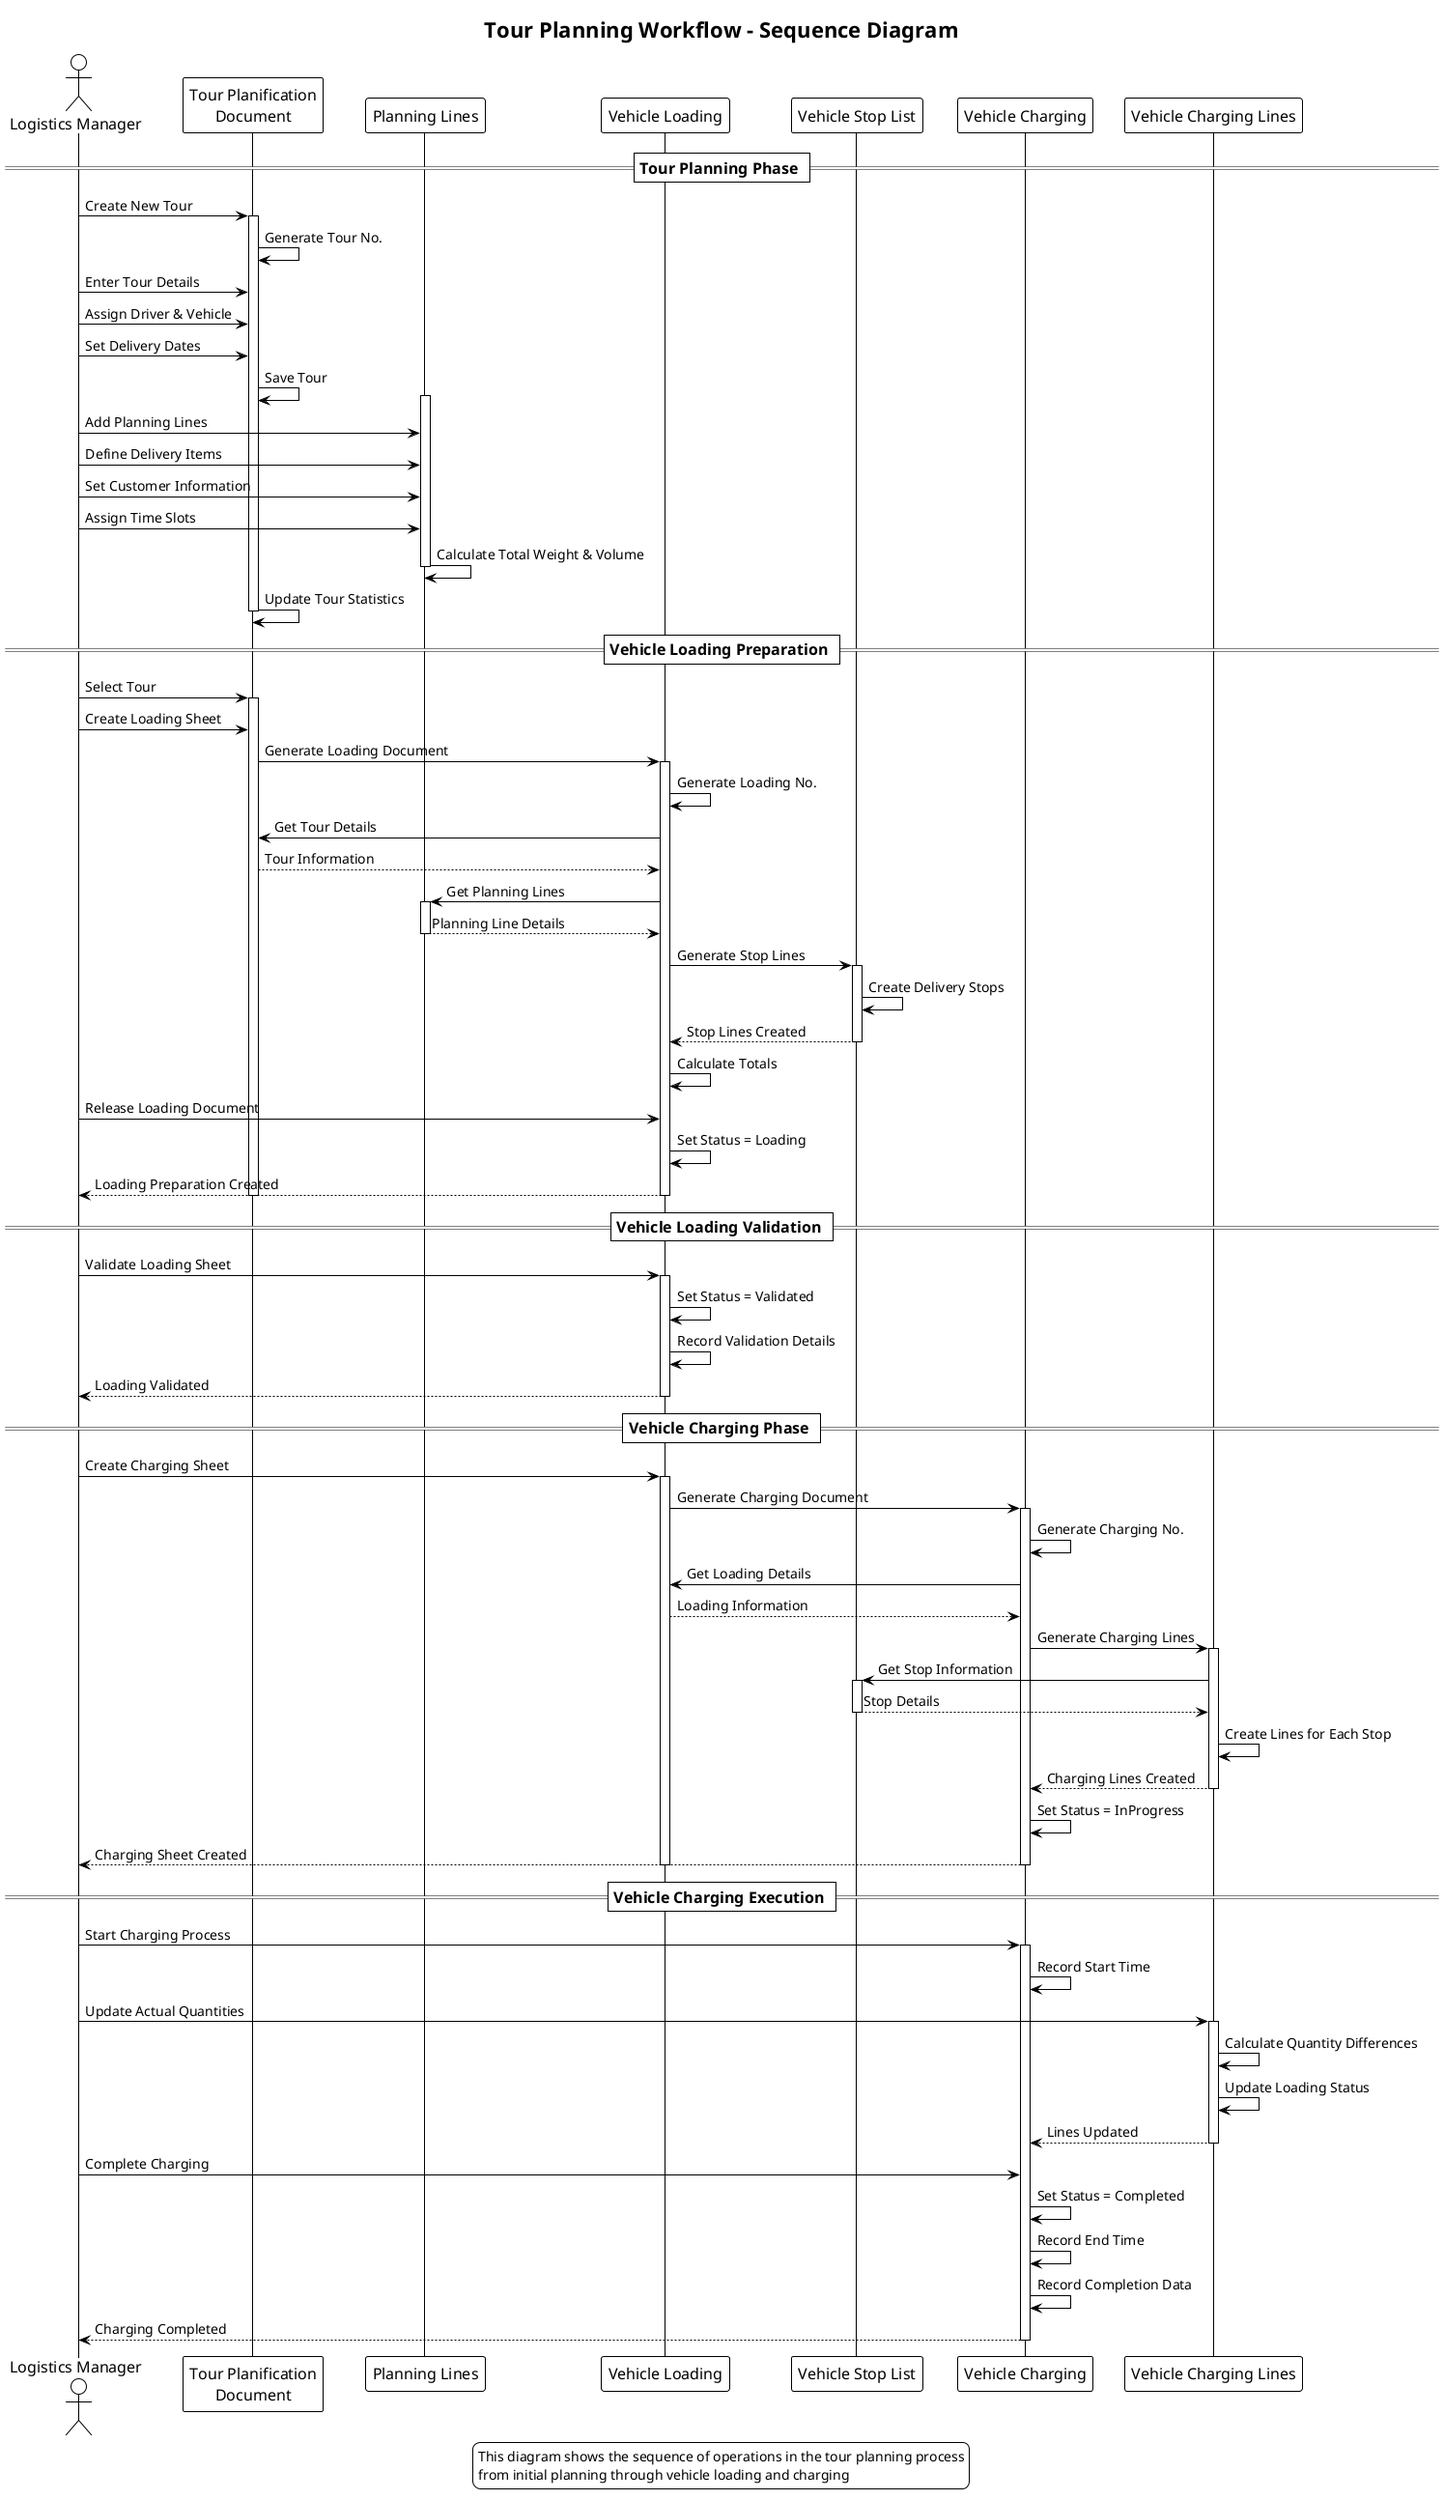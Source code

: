 @startuml Tour Planning Sequence Diagram
!theme plain
skinparam pageFormat A4
skinparam pageOrientation portrait
skinparam sequenceTitleFontSize 20
skinparam sequenceDividerFontSize 16
skinparam sequenceGroupFontSize 16
skinparam sequenceBoxFontSize 14
skinparam sequenceArrowFontSize 14
skinparam sequenceActorFontSize 16
skinparam sequenceParticipantFontSize 16

title Tour Planning Workflow - Sequence Diagram

actor "Logistics Manager" as Manager
participant "Tour Planification\nDocument" as TourPlan
participant "Planning Lines" as PlanLines
participant "Vehicle Loading" as Loading
participant "Vehicle Stop List" as StopList
participant "Vehicle Charging" as Charging
participant "Vehicle Charging Lines" as ChargingLines

== Tour Planning Phase ==
Manager -> TourPlan : Create New Tour
activate TourPlan
TourPlan -> TourPlan : Generate Tour No.
Manager -> TourPlan : Enter Tour Details
Manager -> TourPlan : Assign Driver & Vehicle
Manager -> TourPlan : Set Delivery Dates
TourPlan -> TourPlan : Save Tour
activate PlanLines
Manager -> PlanLines : Add Planning Lines
Manager -> PlanLines : Define Delivery Items
Manager -> PlanLines : Set Customer Information
Manager -> PlanLines : Assign Time Slots
PlanLines -> PlanLines : Calculate Total Weight & Volume
deactivate PlanLines
TourPlan -> TourPlan : Update Tour Statistics
deactivate TourPlan

== Vehicle Loading Preparation ==
Manager -> TourPlan : Select Tour
activate TourPlan
Manager -> TourPlan : Create Loading Sheet
TourPlan -> Loading : Generate Loading Document
activate Loading
Loading -> Loading : Generate Loading No.
Loading -> TourPlan : Get Tour Details
TourPlan --> Loading : Tour Information
Loading -> PlanLines : Get Planning Lines
activate PlanLines
PlanLines --> Loading : Planning Line Details
deactivate PlanLines
Loading -> StopList : Generate Stop Lines
activate StopList
StopList -> StopList : Create Delivery Stops
StopList --> Loading : Stop Lines Created
deactivate StopList
Loading -> Loading : Calculate Totals
Manager -> Loading : Release Loading Document
Loading -> Loading : Set Status = Loading
Loading --> Manager : Loading Preparation Created
deactivate Loading
deactivate TourPlan

== Vehicle Loading Validation ==
Manager -> Loading : Validate Loading Sheet
activate Loading
Loading -> Loading : Set Status = Validated
Loading -> Loading : Record Validation Details
Loading --> Manager : Loading Validated
deactivate Loading

== Vehicle Charging Phase ==
Manager -> Loading : Create Charging Sheet
activate Loading
Loading -> Charging : Generate Charging Document
activate Charging
Charging -> Charging : Generate Charging No.
Charging -> Loading : Get Loading Details
Loading --> Charging : Loading Information
Charging -> ChargingLines : Generate Charging Lines
activate ChargingLines
ChargingLines -> StopList : Get Stop Information
activate StopList
StopList --> ChargingLines : Stop Details
deactivate StopList
ChargingLines -> ChargingLines : Create Lines for Each Stop
ChargingLines --> Charging : Charging Lines Created
deactivate ChargingLines
Charging -> Charging : Set Status = InProgress
Charging --> Manager : Charging Sheet Created
deactivate Charging
deactivate Loading

== Vehicle Charging Execution ==
Manager -> Charging : Start Charging Process
activate Charging
Charging -> Charging : Record Start Time
Manager -> ChargingLines : Update Actual Quantities
activate ChargingLines
ChargingLines -> ChargingLines : Calculate Quantity Differences
ChargingLines -> ChargingLines : Update Loading Status
ChargingLines --> Charging : Lines Updated
deactivate ChargingLines
Manager -> Charging : Complete Charging
Charging -> Charging : Set Status = Completed
Charging -> Charging : Record End Time
Charging -> Charging : Record Completion Data
Charging --> Manager : Charging Completed
deactivate Charging

legend
  This diagram shows the sequence of operations in the tour planning process
  from initial planning through vehicle loading and charging
end legend

@enduml 